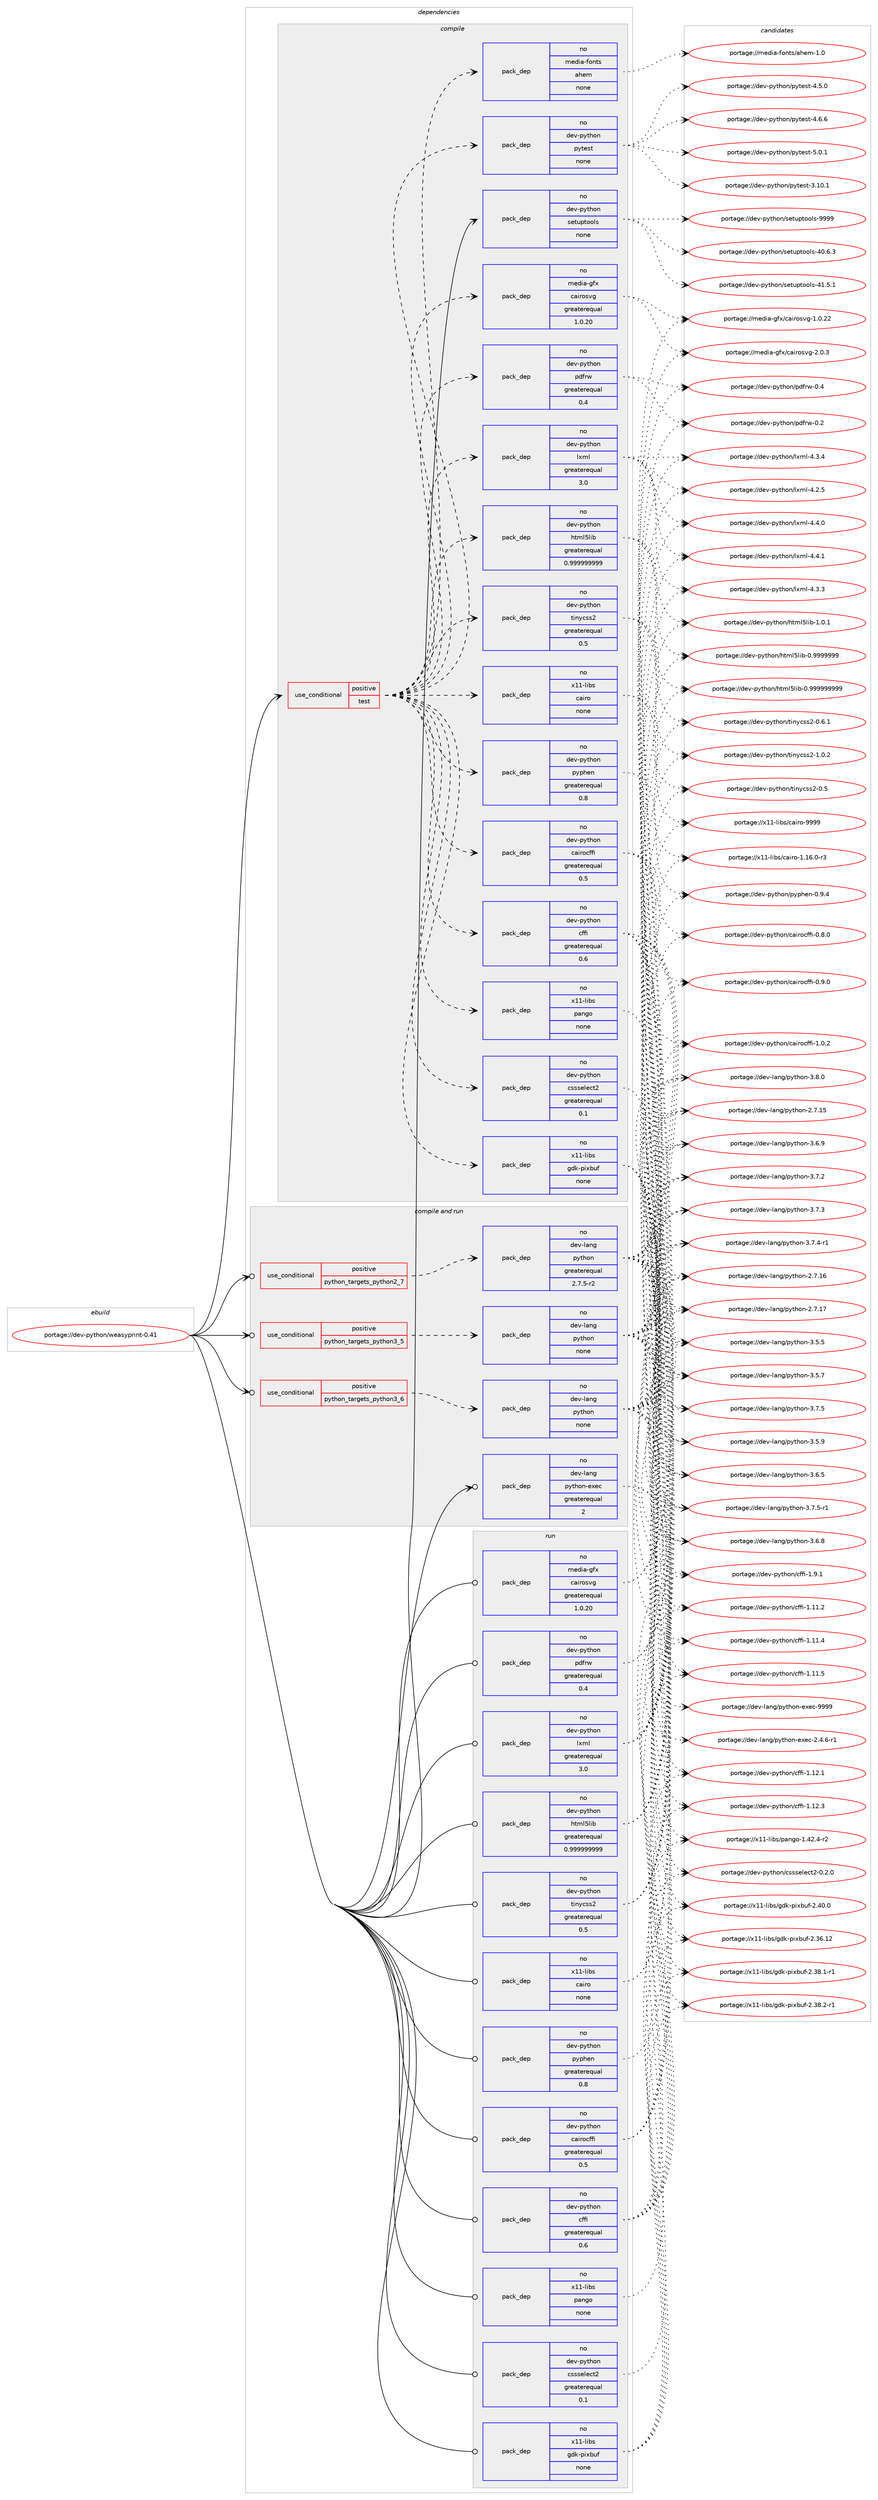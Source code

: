 digraph prolog {

# *************
# Graph options
# *************

newrank=true;
concentrate=true;
compound=true;
graph [rankdir=LR,fontname=Helvetica,fontsize=10,ranksep=1.5];#, ranksep=2.5, nodesep=0.2];
edge  [arrowhead=vee];
node  [fontname=Helvetica,fontsize=10];

# **********
# The ebuild
# **********

subgraph cluster_leftcol {
color=gray;
rank=same;
label=<<i>ebuild</i>>;
id [label="portage://dev-python/weasyprint-0.41", color=red, width=4, href="../dev-python/weasyprint-0.41.svg"];
}

# ****************
# The dependencies
# ****************

subgraph cluster_midcol {
color=gray;
label=<<i>dependencies</i>>;
subgraph cluster_compile {
fillcolor="#eeeeee";
style=filled;
label=<<i>compile</i>>;
subgraph cond40702 {
dependency178774 [label=<<TABLE BORDER="0" CELLBORDER="1" CELLSPACING="0" CELLPADDING="4"><TR><TD ROWSPAN="3" CELLPADDING="10">use_conditional</TD></TR><TR><TD>positive</TD></TR><TR><TD>test</TD></TR></TABLE>>, shape=none, color=red];
subgraph pack134651 {
dependency178775 [label=<<TABLE BORDER="0" CELLBORDER="1" CELLSPACING="0" CELLPADDING="4" WIDTH="220"><TR><TD ROWSPAN="6" CELLPADDING="30">pack_dep</TD></TR><TR><TD WIDTH="110">no</TD></TR><TR><TD>x11-libs</TD></TR><TR><TD>cairo</TD></TR><TR><TD>none</TD></TR><TR><TD></TD></TR></TABLE>>, shape=none, color=blue];
}
dependency178774:e -> dependency178775:w [weight=20,style="dashed",arrowhead="vee"];
subgraph pack134652 {
dependency178776 [label=<<TABLE BORDER="0" CELLBORDER="1" CELLSPACING="0" CELLPADDING="4" WIDTH="220"><TR><TD ROWSPAN="6" CELLPADDING="30">pack_dep</TD></TR><TR><TD WIDTH="110">no</TD></TR><TR><TD>x11-libs</TD></TR><TR><TD>gdk-pixbuf</TD></TR><TR><TD>none</TD></TR><TR><TD></TD></TR></TABLE>>, shape=none, color=blue];
}
dependency178774:e -> dependency178776:w [weight=20,style="dashed",arrowhead="vee"];
subgraph pack134653 {
dependency178777 [label=<<TABLE BORDER="0" CELLBORDER="1" CELLSPACING="0" CELLPADDING="4" WIDTH="220"><TR><TD ROWSPAN="6" CELLPADDING="30">pack_dep</TD></TR><TR><TD WIDTH="110">no</TD></TR><TR><TD>x11-libs</TD></TR><TR><TD>pango</TD></TR><TR><TD>none</TD></TR><TR><TD></TD></TR></TABLE>>, shape=none, color=blue];
}
dependency178774:e -> dependency178777:w [weight=20,style="dashed",arrowhead="vee"];
subgraph pack134654 {
dependency178778 [label=<<TABLE BORDER="0" CELLBORDER="1" CELLSPACING="0" CELLPADDING="4" WIDTH="220"><TR><TD ROWSPAN="6" CELLPADDING="30">pack_dep</TD></TR><TR><TD WIDTH="110">no</TD></TR><TR><TD>dev-python</TD></TR><TR><TD>cairocffi</TD></TR><TR><TD>greaterequal</TD></TR><TR><TD>0.5</TD></TR></TABLE>>, shape=none, color=blue];
}
dependency178774:e -> dependency178778:w [weight=20,style="dashed",arrowhead="vee"];
subgraph pack134655 {
dependency178779 [label=<<TABLE BORDER="0" CELLBORDER="1" CELLSPACING="0" CELLPADDING="4" WIDTH="220"><TR><TD ROWSPAN="6" CELLPADDING="30">pack_dep</TD></TR><TR><TD WIDTH="110">no</TD></TR><TR><TD>dev-python</TD></TR><TR><TD>cffi</TD></TR><TR><TD>greaterequal</TD></TR><TR><TD>0.6</TD></TR></TABLE>>, shape=none, color=blue];
}
dependency178774:e -> dependency178779:w [weight=20,style="dashed",arrowhead="vee"];
subgraph pack134656 {
dependency178780 [label=<<TABLE BORDER="0" CELLBORDER="1" CELLSPACING="0" CELLPADDING="4" WIDTH="220"><TR><TD ROWSPAN="6" CELLPADDING="30">pack_dep</TD></TR><TR><TD WIDTH="110">no</TD></TR><TR><TD>dev-python</TD></TR><TR><TD>cssselect2</TD></TR><TR><TD>greaterequal</TD></TR><TR><TD>0.1</TD></TR></TABLE>>, shape=none, color=blue];
}
dependency178774:e -> dependency178780:w [weight=20,style="dashed",arrowhead="vee"];
subgraph pack134657 {
dependency178781 [label=<<TABLE BORDER="0" CELLBORDER="1" CELLSPACING="0" CELLPADDING="4" WIDTH="220"><TR><TD ROWSPAN="6" CELLPADDING="30">pack_dep</TD></TR><TR><TD WIDTH="110">no</TD></TR><TR><TD>dev-python</TD></TR><TR><TD>html5lib</TD></TR><TR><TD>greaterequal</TD></TR><TR><TD>0.999999999</TD></TR></TABLE>>, shape=none, color=blue];
}
dependency178774:e -> dependency178781:w [weight=20,style="dashed",arrowhead="vee"];
subgraph pack134658 {
dependency178782 [label=<<TABLE BORDER="0" CELLBORDER="1" CELLSPACING="0" CELLPADDING="4" WIDTH="220"><TR><TD ROWSPAN="6" CELLPADDING="30">pack_dep</TD></TR><TR><TD WIDTH="110">no</TD></TR><TR><TD>dev-python</TD></TR><TR><TD>lxml</TD></TR><TR><TD>greaterequal</TD></TR><TR><TD>3.0</TD></TR></TABLE>>, shape=none, color=blue];
}
dependency178774:e -> dependency178782:w [weight=20,style="dashed",arrowhead="vee"];
subgraph pack134659 {
dependency178783 [label=<<TABLE BORDER="0" CELLBORDER="1" CELLSPACING="0" CELLPADDING="4" WIDTH="220"><TR><TD ROWSPAN="6" CELLPADDING="30">pack_dep</TD></TR><TR><TD WIDTH="110">no</TD></TR><TR><TD>dev-python</TD></TR><TR><TD>pyphen</TD></TR><TR><TD>greaterequal</TD></TR><TR><TD>0.8</TD></TR></TABLE>>, shape=none, color=blue];
}
dependency178774:e -> dependency178783:w [weight=20,style="dashed",arrowhead="vee"];
subgraph pack134660 {
dependency178784 [label=<<TABLE BORDER="0" CELLBORDER="1" CELLSPACING="0" CELLPADDING="4" WIDTH="220"><TR><TD ROWSPAN="6" CELLPADDING="30">pack_dep</TD></TR><TR><TD WIDTH="110">no</TD></TR><TR><TD>dev-python</TD></TR><TR><TD>tinycss2</TD></TR><TR><TD>greaterequal</TD></TR><TR><TD>0.5</TD></TR></TABLE>>, shape=none, color=blue];
}
dependency178774:e -> dependency178784:w [weight=20,style="dashed",arrowhead="vee"];
subgraph pack134661 {
dependency178785 [label=<<TABLE BORDER="0" CELLBORDER="1" CELLSPACING="0" CELLPADDING="4" WIDTH="220"><TR><TD ROWSPAN="6" CELLPADDING="30">pack_dep</TD></TR><TR><TD WIDTH="110">no</TD></TR><TR><TD>media-gfx</TD></TR><TR><TD>cairosvg</TD></TR><TR><TD>greaterequal</TD></TR><TR><TD>1.0.20</TD></TR></TABLE>>, shape=none, color=blue];
}
dependency178774:e -> dependency178785:w [weight=20,style="dashed",arrowhead="vee"];
subgraph pack134662 {
dependency178786 [label=<<TABLE BORDER="0" CELLBORDER="1" CELLSPACING="0" CELLPADDING="4" WIDTH="220"><TR><TD ROWSPAN="6" CELLPADDING="30">pack_dep</TD></TR><TR><TD WIDTH="110">no</TD></TR><TR><TD>dev-python</TD></TR><TR><TD>pdfrw</TD></TR><TR><TD>greaterequal</TD></TR><TR><TD>0.4</TD></TR></TABLE>>, shape=none, color=blue];
}
dependency178774:e -> dependency178786:w [weight=20,style="dashed",arrowhead="vee"];
subgraph pack134663 {
dependency178787 [label=<<TABLE BORDER="0" CELLBORDER="1" CELLSPACING="0" CELLPADDING="4" WIDTH="220"><TR><TD ROWSPAN="6" CELLPADDING="30">pack_dep</TD></TR><TR><TD WIDTH="110">no</TD></TR><TR><TD>dev-python</TD></TR><TR><TD>pytest</TD></TR><TR><TD>none</TD></TR><TR><TD></TD></TR></TABLE>>, shape=none, color=blue];
}
dependency178774:e -> dependency178787:w [weight=20,style="dashed",arrowhead="vee"];
subgraph pack134664 {
dependency178788 [label=<<TABLE BORDER="0" CELLBORDER="1" CELLSPACING="0" CELLPADDING="4" WIDTH="220"><TR><TD ROWSPAN="6" CELLPADDING="30">pack_dep</TD></TR><TR><TD WIDTH="110">no</TD></TR><TR><TD>media-fonts</TD></TR><TR><TD>ahem</TD></TR><TR><TD>none</TD></TR><TR><TD></TD></TR></TABLE>>, shape=none, color=blue];
}
dependency178774:e -> dependency178788:w [weight=20,style="dashed",arrowhead="vee"];
}
id:e -> dependency178774:w [weight=20,style="solid",arrowhead="vee"];
subgraph pack134665 {
dependency178789 [label=<<TABLE BORDER="0" CELLBORDER="1" CELLSPACING="0" CELLPADDING="4" WIDTH="220"><TR><TD ROWSPAN="6" CELLPADDING="30">pack_dep</TD></TR><TR><TD WIDTH="110">no</TD></TR><TR><TD>dev-python</TD></TR><TR><TD>setuptools</TD></TR><TR><TD>none</TD></TR><TR><TD></TD></TR></TABLE>>, shape=none, color=blue];
}
id:e -> dependency178789:w [weight=20,style="solid",arrowhead="vee"];
}
subgraph cluster_compileandrun {
fillcolor="#eeeeee";
style=filled;
label=<<i>compile and run</i>>;
subgraph cond40703 {
dependency178790 [label=<<TABLE BORDER="0" CELLBORDER="1" CELLSPACING="0" CELLPADDING="4"><TR><TD ROWSPAN="3" CELLPADDING="10">use_conditional</TD></TR><TR><TD>positive</TD></TR><TR><TD>python_targets_python2_7</TD></TR></TABLE>>, shape=none, color=red];
subgraph pack134666 {
dependency178791 [label=<<TABLE BORDER="0" CELLBORDER="1" CELLSPACING="0" CELLPADDING="4" WIDTH="220"><TR><TD ROWSPAN="6" CELLPADDING="30">pack_dep</TD></TR><TR><TD WIDTH="110">no</TD></TR><TR><TD>dev-lang</TD></TR><TR><TD>python</TD></TR><TR><TD>greaterequal</TD></TR><TR><TD>2.7.5-r2</TD></TR></TABLE>>, shape=none, color=blue];
}
dependency178790:e -> dependency178791:w [weight=20,style="dashed",arrowhead="vee"];
}
id:e -> dependency178790:w [weight=20,style="solid",arrowhead="odotvee"];
subgraph cond40704 {
dependency178792 [label=<<TABLE BORDER="0" CELLBORDER="1" CELLSPACING="0" CELLPADDING="4"><TR><TD ROWSPAN="3" CELLPADDING="10">use_conditional</TD></TR><TR><TD>positive</TD></TR><TR><TD>python_targets_python3_5</TD></TR></TABLE>>, shape=none, color=red];
subgraph pack134667 {
dependency178793 [label=<<TABLE BORDER="0" CELLBORDER="1" CELLSPACING="0" CELLPADDING="4" WIDTH="220"><TR><TD ROWSPAN="6" CELLPADDING="30">pack_dep</TD></TR><TR><TD WIDTH="110">no</TD></TR><TR><TD>dev-lang</TD></TR><TR><TD>python</TD></TR><TR><TD>none</TD></TR><TR><TD></TD></TR></TABLE>>, shape=none, color=blue];
}
dependency178792:e -> dependency178793:w [weight=20,style="dashed",arrowhead="vee"];
}
id:e -> dependency178792:w [weight=20,style="solid",arrowhead="odotvee"];
subgraph cond40705 {
dependency178794 [label=<<TABLE BORDER="0" CELLBORDER="1" CELLSPACING="0" CELLPADDING="4"><TR><TD ROWSPAN="3" CELLPADDING="10">use_conditional</TD></TR><TR><TD>positive</TD></TR><TR><TD>python_targets_python3_6</TD></TR></TABLE>>, shape=none, color=red];
subgraph pack134668 {
dependency178795 [label=<<TABLE BORDER="0" CELLBORDER="1" CELLSPACING="0" CELLPADDING="4" WIDTH="220"><TR><TD ROWSPAN="6" CELLPADDING="30">pack_dep</TD></TR><TR><TD WIDTH="110">no</TD></TR><TR><TD>dev-lang</TD></TR><TR><TD>python</TD></TR><TR><TD>none</TD></TR><TR><TD></TD></TR></TABLE>>, shape=none, color=blue];
}
dependency178794:e -> dependency178795:w [weight=20,style="dashed",arrowhead="vee"];
}
id:e -> dependency178794:w [weight=20,style="solid",arrowhead="odotvee"];
subgraph pack134669 {
dependency178796 [label=<<TABLE BORDER="0" CELLBORDER="1" CELLSPACING="0" CELLPADDING="4" WIDTH="220"><TR><TD ROWSPAN="6" CELLPADDING="30">pack_dep</TD></TR><TR><TD WIDTH="110">no</TD></TR><TR><TD>dev-lang</TD></TR><TR><TD>python-exec</TD></TR><TR><TD>greaterequal</TD></TR><TR><TD>2</TD></TR></TABLE>>, shape=none, color=blue];
}
id:e -> dependency178796:w [weight=20,style="solid",arrowhead="odotvee"];
}
subgraph cluster_run {
fillcolor="#eeeeee";
style=filled;
label=<<i>run</i>>;
subgraph pack134670 {
dependency178797 [label=<<TABLE BORDER="0" CELLBORDER="1" CELLSPACING="0" CELLPADDING="4" WIDTH="220"><TR><TD ROWSPAN="6" CELLPADDING="30">pack_dep</TD></TR><TR><TD WIDTH="110">no</TD></TR><TR><TD>dev-python</TD></TR><TR><TD>cairocffi</TD></TR><TR><TD>greaterequal</TD></TR><TR><TD>0.5</TD></TR></TABLE>>, shape=none, color=blue];
}
id:e -> dependency178797:w [weight=20,style="solid",arrowhead="odot"];
subgraph pack134671 {
dependency178798 [label=<<TABLE BORDER="0" CELLBORDER="1" CELLSPACING="0" CELLPADDING="4" WIDTH="220"><TR><TD ROWSPAN="6" CELLPADDING="30">pack_dep</TD></TR><TR><TD WIDTH="110">no</TD></TR><TR><TD>dev-python</TD></TR><TR><TD>cffi</TD></TR><TR><TD>greaterequal</TD></TR><TR><TD>0.6</TD></TR></TABLE>>, shape=none, color=blue];
}
id:e -> dependency178798:w [weight=20,style="solid",arrowhead="odot"];
subgraph pack134672 {
dependency178799 [label=<<TABLE BORDER="0" CELLBORDER="1" CELLSPACING="0" CELLPADDING="4" WIDTH="220"><TR><TD ROWSPAN="6" CELLPADDING="30">pack_dep</TD></TR><TR><TD WIDTH="110">no</TD></TR><TR><TD>dev-python</TD></TR><TR><TD>cssselect2</TD></TR><TR><TD>greaterequal</TD></TR><TR><TD>0.1</TD></TR></TABLE>>, shape=none, color=blue];
}
id:e -> dependency178799:w [weight=20,style="solid",arrowhead="odot"];
subgraph pack134673 {
dependency178800 [label=<<TABLE BORDER="0" CELLBORDER="1" CELLSPACING="0" CELLPADDING="4" WIDTH="220"><TR><TD ROWSPAN="6" CELLPADDING="30">pack_dep</TD></TR><TR><TD WIDTH="110">no</TD></TR><TR><TD>dev-python</TD></TR><TR><TD>html5lib</TD></TR><TR><TD>greaterequal</TD></TR><TR><TD>0.999999999</TD></TR></TABLE>>, shape=none, color=blue];
}
id:e -> dependency178800:w [weight=20,style="solid",arrowhead="odot"];
subgraph pack134674 {
dependency178801 [label=<<TABLE BORDER="0" CELLBORDER="1" CELLSPACING="0" CELLPADDING="4" WIDTH="220"><TR><TD ROWSPAN="6" CELLPADDING="30">pack_dep</TD></TR><TR><TD WIDTH="110">no</TD></TR><TR><TD>dev-python</TD></TR><TR><TD>lxml</TD></TR><TR><TD>greaterequal</TD></TR><TR><TD>3.0</TD></TR></TABLE>>, shape=none, color=blue];
}
id:e -> dependency178801:w [weight=20,style="solid",arrowhead="odot"];
subgraph pack134675 {
dependency178802 [label=<<TABLE BORDER="0" CELLBORDER="1" CELLSPACING="0" CELLPADDING="4" WIDTH="220"><TR><TD ROWSPAN="6" CELLPADDING="30">pack_dep</TD></TR><TR><TD WIDTH="110">no</TD></TR><TR><TD>dev-python</TD></TR><TR><TD>pdfrw</TD></TR><TR><TD>greaterequal</TD></TR><TR><TD>0.4</TD></TR></TABLE>>, shape=none, color=blue];
}
id:e -> dependency178802:w [weight=20,style="solid",arrowhead="odot"];
subgraph pack134676 {
dependency178803 [label=<<TABLE BORDER="0" CELLBORDER="1" CELLSPACING="0" CELLPADDING="4" WIDTH="220"><TR><TD ROWSPAN="6" CELLPADDING="30">pack_dep</TD></TR><TR><TD WIDTH="110">no</TD></TR><TR><TD>dev-python</TD></TR><TR><TD>pyphen</TD></TR><TR><TD>greaterequal</TD></TR><TR><TD>0.8</TD></TR></TABLE>>, shape=none, color=blue];
}
id:e -> dependency178803:w [weight=20,style="solid",arrowhead="odot"];
subgraph pack134677 {
dependency178804 [label=<<TABLE BORDER="0" CELLBORDER="1" CELLSPACING="0" CELLPADDING="4" WIDTH="220"><TR><TD ROWSPAN="6" CELLPADDING="30">pack_dep</TD></TR><TR><TD WIDTH="110">no</TD></TR><TR><TD>dev-python</TD></TR><TR><TD>tinycss2</TD></TR><TR><TD>greaterequal</TD></TR><TR><TD>0.5</TD></TR></TABLE>>, shape=none, color=blue];
}
id:e -> dependency178804:w [weight=20,style="solid",arrowhead="odot"];
subgraph pack134678 {
dependency178805 [label=<<TABLE BORDER="0" CELLBORDER="1" CELLSPACING="0" CELLPADDING="4" WIDTH="220"><TR><TD ROWSPAN="6" CELLPADDING="30">pack_dep</TD></TR><TR><TD WIDTH="110">no</TD></TR><TR><TD>media-gfx</TD></TR><TR><TD>cairosvg</TD></TR><TR><TD>greaterequal</TD></TR><TR><TD>1.0.20</TD></TR></TABLE>>, shape=none, color=blue];
}
id:e -> dependency178805:w [weight=20,style="solid",arrowhead="odot"];
subgraph pack134679 {
dependency178806 [label=<<TABLE BORDER="0" CELLBORDER="1" CELLSPACING="0" CELLPADDING="4" WIDTH="220"><TR><TD ROWSPAN="6" CELLPADDING="30">pack_dep</TD></TR><TR><TD WIDTH="110">no</TD></TR><TR><TD>x11-libs</TD></TR><TR><TD>cairo</TD></TR><TR><TD>none</TD></TR><TR><TD></TD></TR></TABLE>>, shape=none, color=blue];
}
id:e -> dependency178806:w [weight=20,style="solid",arrowhead="odot"];
subgraph pack134680 {
dependency178807 [label=<<TABLE BORDER="0" CELLBORDER="1" CELLSPACING="0" CELLPADDING="4" WIDTH="220"><TR><TD ROWSPAN="6" CELLPADDING="30">pack_dep</TD></TR><TR><TD WIDTH="110">no</TD></TR><TR><TD>x11-libs</TD></TR><TR><TD>gdk-pixbuf</TD></TR><TR><TD>none</TD></TR><TR><TD></TD></TR></TABLE>>, shape=none, color=blue];
}
id:e -> dependency178807:w [weight=20,style="solid",arrowhead="odot"];
subgraph pack134681 {
dependency178808 [label=<<TABLE BORDER="0" CELLBORDER="1" CELLSPACING="0" CELLPADDING="4" WIDTH="220"><TR><TD ROWSPAN="6" CELLPADDING="30">pack_dep</TD></TR><TR><TD WIDTH="110">no</TD></TR><TR><TD>x11-libs</TD></TR><TR><TD>pango</TD></TR><TR><TD>none</TD></TR><TR><TD></TD></TR></TABLE>>, shape=none, color=blue];
}
id:e -> dependency178808:w [weight=20,style="solid",arrowhead="odot"];
}
}

# **************
# The candidates
# **************

subgraph cluster_choices {
rank=same;
color=gray;
label=<<i>candidates</i>>;

subgraph choice134651 {
color=black;
nodesep=1;
choiceportage12049494510810598115479997105114111454946495446484511451 [label="portage://x11-libs/cairo-1.16.0-r3", color=red, width=4,href="../x11-libs/cairo-1.16.0-r3.svg"];
choiceportage120494945108105981154799971051141114557575757 [label="portage://x11-libs/cairo-9999", color=red, width=4,href="../x11-libs/cairo-9999.svg"];
dependency178775:e -> choiceportage12049494510810598115479997105114111454946495446484511451:w [style=dotted,weight="100"];
dependency178775:e -> choiceportage120494945108105981154799971051141114557575757:w [style=dotted,weight="100"];
}
subgraph choice134652 {
color=black;
nodesep=1;
choiceportage120494945108105981154710310010745112105120981171024550465154464950 [label="portage://x11-libs/gdk-pixbuf-2.36.12", color=red, width=4,href="../x11-libs/gdk-pixbuf-2.36.12.svg"];
choiceportage12049494510810598115471031001074511210512098117102455046515646494511449 [label="portage://x11-libs/gdk-pixbuf-2.38.1-r1", color=red, width=4,href="../x11-libs/gdk-pixbuf-2.38.1-r1.svg"];
choiceportage12049494510810598115471031001074511210512098117102455046515646504511449 [label="portage://x11-libs/gdk-pixbuf-2.38.2-r1", color=red, width=4,href="../x11-libs/gdk-pixbuf-2.38.2-r1.svg"];
choiceportage1204949451081059811547103100107451121051209811710245504652484648 [label="portage://x11-libs/gdk-pixbuf-2.40.0", color=red, width=4,href="../x11-libs/gdk-pixbuf-2.40.0.svg"];
dependency178776:e -> choiceportage120494945108105981154710310010745112105120981171024550465154464950:w [style=dotted,weight="100"];
dependency178776:e -> choiceportage12049494510810598115471031001074511210512098117102455046515646494511449:w [style=dotted,weight="100"];
dependency178776:e -> choiceportage12049494510810598115471031001074511210512098117102455046515646504511449:w [style=dotted,weight="100"];
dependency178776:e -> choiceportage1204949451081059811547103100107451121051209811710245504652484648:w [style=dotted,weight="100"];
}
subgraph choice134653 {
color=black;
nodesep=1;
choiceportage120494945108105981154711297110103111454946525046524511450 [label="portage://x11-libs/pango-1.42.4-r2", color=red, width=4,href="../x11-libs/pango-1.42.4-r2.svg"];
dependency178777:e -> choiceportage120494945108105981154711297110103111454946525046524511450:w [style=dotted,weight="100"];
}
subgraph choice134654 {
color=black;
nodesep=1;
choiceportage1001011184511212111610411111047999710511411199102102105454846564648 [label="portage://dev-python/cairocffi-0.8.0", color=red, width=4,href="../dev-python/cairocffi-0.8.0.svg"];
choiceportage1001011184511212111610411111047999710511411199102102105454846574648 [label="portage://dev-python/cairocffi-0.9.0", color=red, width=4,href="../dev-python/cairocffi-0.9.0.svg"];
choiceportage1001011184511212111610411111047999710511411199102102105454946484650 [label="portage://dev-python/cairocffi-1.0.2", color=red, width=4,href="../dev-python/cairocffi-1.0.2.svg"];
dependency178778:e -> choiceportage1001011184511212111610411111047999710511411199102102105454846564648:w [style=dotted,weight="100"];
dependency178778:e -> choiceportage1001011184511212111610411111047999710511411199102102105454846574648:w [style=dotted,weight="100"];
dependency178778:e -> choiceportage1001011184511212111610411111047999710511411199102102105454946484650:w [style=dotted,weight="100"];
}
subgraph choice134655 {
color=black;
nodesep=1;
choiceportage10010111845112121116104111110479910210210545494649494650 [label="portage://dev-python/cffi-1.11.2", color=red, width=4,href="../dev-python/cffi-1.11.2.svg"];
choiceportage10010111845112121116104111110479910210210545494649494652 [label="portage://dev-python/cffi-1.11.4", color=red, width=4,href="../dev-python/cffi-1.11.4.svg"];
choiceportage10010111845112121116104111110479910210210545494649494653 [label="portage://dev-python/cffi-1.11.5", color=red, width=4,href="../dev-python/cffi-1.11.5.svg"];
choiceportage10010111845112121116104111110479910210210545494649504649 [label="portage://dev-python/cffi-1.12.1", color=red, width=4,href="../dev-python/cffi-1.12.1.svg"];
choiceportage10010111845112121116104111110479910210210545494649504651 [label="portage://dev-python/cffi-1.12.3", color=red, width=4,href="../dev-python/cffi-1.12.3.svg"];
choiceportage100101118451121211161041111104799102102105454946574649 [label="portage://dev-python/cffi-1.9.1", color=red, width=4,href="../dev-python/cffi-1.9.1.svg"];
dependency178779:e -> choiceportage10010111845112121116104111110479910210210545494649494650:w [style=dotted,weight="100"];
dependency178779:e -> choiceportage10010111845112121116104111110479910210210545494649494652:w [style=dotted,weight="100"];
dependency178779:e -> choiceportage10010111845112121116104111110479910210210545494649494653:w [style=dotted,weight="100"];
dependency178779:e -> choiceportage10010111845112121116104111110479910210210545494649504649:w [style=dotted,weight="100"];
dependency178779:e -> choiceportage10010111845112121116104111110479910210210545494649504651:w [style=dotted,weight="100"];
dependency178779:e -> choiceportage100101118451121211161041111104799102102105454946574649:w [style=dotted,weight="100"];
}
subgraph choice134656 {
color=black;
nodesep=1;
choiceportage1001011184511212111610411111047991151151151011081019911650454846504648 [label="portage://dev-python/cssselect2-0.2.0", color=red, width=4,href="../dev-python/cssselect2-0.2.0.svg"];
dependency178780:e -> choiceportage1001011184511212111610411111047991151151151011081019911650454846504648:w [style=dotted,weight="100"];
}
subgraph choice134657 {
color=black;
nodesep=1;
choiceportage1001011184511212111610411111047104116109108531081059845484657575757575757 [label="portage://dev-python/html5lib-0.9999999", color=red, width=4,href="../dev-python/html5lib-0.9999999.svg"];
choiceportage10010111845112121116104111110471041161091085310810598454846575757575757575757 [label="portage://dev-python/html5lib-0.999999999", color=red, width=4,href="../dev-python/html5lib-0.999999999.svg"];
choiceportage10010111845112121116104111110471041161091085310810598454946484649 [label="portage://dev-python/html5lib-1.0.1", color=red, width=4,href="../dev-python/html5lib-1.0.1.svg"];
dependency178781:e -> choiceportage1001011184511212111610411111047104116109108531081059845484657575757575757:w [style=dotted,weight="100"];
dependency178781:e -> choiceportage10010111845112121116104111110471041161091085310810598454846575757575757575757:w [style=dotted,weight="100"];
dependency178781:e -> choiceportage10010111845112121116104111110471041161091085310810598454946484649:w [style=dotted,weight="100"];
}
subgraph choice134658 {
color=black;
nodesep=1;
choiceportage1001011184511212111610411111047108120109108455246504653 [label="portage://dev-python/lxml-4.2.5", color=red, width=4,href="../dev-python/lxml-4.2.5.svg"];
choiceportage1001011184511212111610411111047108120109108455246514651 [label="portage://dev-python/lxml-4.3.3", color=red, width=4,href="../dev-python/lxml-4.3.3.svg"];
choiceportage1001011184511212111610411111047108120109108455246514652 [label="portage://dev-python/lxml-4.3.4", color=red, width=4,href="../dev-python/lxml-4.3.4.svg"];
choiceportage1001011184511212111610411111047108120109108455246524648 [label="portage://dev-python/lxml-4.4.0", color=red, width=4,href="../dev-python/lxml-4.4.0.svg"];
choiceportage1001011184511212111610411111047108120109108455246524649 [label="portage://dev-python/lxml-4.4.1", color=red, width=4,href="../dev-python/lxml-4.4.1.svg"];
dependency178782:e -> choiceportage1001011184511212111610411111047108120109108455246504653:w [style=dotted,weight="100"];
dependency178782:e -> choiceportage1001011184511212111610411111047108120109108455246514651:w [style=dotted,weight="100"];
dependency178782:e -> choiceportage1001011184511212111610411111047108120109108455246514652:w [style=dotted,weight="100"];
dependency178782:e -> choiceportage1001011184511212111610411111047108120109108455246524648:w [style=dotted,weight="100"];
dependency178782:e -> choiceportage1001011184511212111610411111047108120109108455246524649:w [style=dotted,weight="100"];
}
subgraph choice134659 {
color=black;
nodesep=1;
choiceportage1001011184511212111610411111047112121112104101110454846574652 [label="portage://dev-python/pyphen-0.9.4", color=red, width=4,href="../dev-python/pyphen-0.9.4.svg"];
dependency178783:e -> choiceportage1001011184511212111610411111047112121112104101110454846574652:w [style=dotted,weight="100"];
}
subgraph choice134660 {
color=black;
nodesep=1;
choiceportage1001011184511212111610411111047116105110121991151155045484653 [label="portage://dev-python/tinycss2-0.5", color=red, width=4,href="../dev-python/tinycss2-0.5.svg"];
choiceportage10010111845112121116104111110471161051101219911511550454846544649 [label="portage://dev-python/tinycss2-0.6.1", color=red, width=4,href="../dev-python/tinycss2-0.6.1.svg"];
choiceportage10010111845112121116104111110471161051101219911511550454946484650 [label="portage://dev-python/tinycss2-1.0.2", color=red, width=4,href="../dev-python/tinycss2-1.0.2.svg"];
dependency178784:e -> choiceportage1001011184511212111610411111047116105110121991151155045484653:w [style=dotted,weight="100"];
dependency178784:e -> choiceportage10010111845112121116104111110471161051101219911511550454846544649:w [style=dotted,weight="100"];
dependency178784:e -> choiceportage10010111845112121116104111110471161051101219911511550454946484650:w [style=dotted,weight="100"];
}
subgraph choice134661 {
color=black;
nodesep=1;
choiceportage109101100105974510310212047999710511411111511810345494648465050 [label="portage://media-gfx/cairosvg-1.0.22", color=red, width=4,href="../media-gfx/cairosvg-1.0.22.svg"];
choiceportage1091011001059745103102120479997105114111115118103455046484651 [label="portage://media-gfx/cairosvg-2.0.3", color=red, width=4,href="../media-gfx/cairosvg-2.0.3.svg"];
dependency178785:e -> choiceportage109101100105974510310212047999710511411111511810345494648465050:w [style=dotted,weight="100"];
dependency178785:e -> choiceportage1091011001059745103102120479997105114111115118103455046484651:w [style=dotted,weight="100"];
}
subgraph choice134662 {
color=black;
nodesep=1;
choiceportage100101118451121211161041111104711210010211411945484650 [label="portage://dev-python/pdfrw-0.2", color=red, width=4,href="../dev-python/pdfrw-0.2.svg"];
choiceportage100101118451121211161041111104711210010211411945484652 [label="portage://dev-python/pdfrw-0.4", color=red, width=4,href="../dev-python/pdfrw-0.4.svg"];
dependency178786:e -> choiceportage100101118451121211161041111104711210010211411945484650:w [style=dotted,weight="100"];
dependency178786:e -> choiceportage100101118451121211161041111104711210010211411945484652:w [style=dotted,weight="100"];
}
subgraph choice134663 {
color=black;
nodesep=1;
choiceportage100101118451121211161041111104711212111610111511645514649484649 [label="portage://dev-python/pytest-3.10.1", color=red, width=4,href="../dev-python/pytest-3.10.1.svg"];
choiceportage1001011184511212111610411111047112121116101115116455246534648 [label="portage://dev-python/pytest-4.5.0", color=red, width=4,href="../dev-python/pytest-4.5.0.svg"];
choiceportage1001011184511212111610411111047112121116101115116455246544654 [label="portage://dev-python/pytest-4.6.6", color=red, width=4,href="../dev-python/pytest-4.6.6.svg"];
choiceportage1001011184511212111610411111047112121116101115116455346484649 [label="portage://dev-python/pytest-5.0.1", color=red, width=4,href="../dev-python/pytest-5.0.1.svg"];
dependency178787:e -> choiceportage100101118451121211161041111104711212111610111511645514649484649:w [style=dotted,weight="100"];
dependency178787:e -> choiceportage1001011184511212111610411111047112121116101115116455246534648:w [style=dotted,weight="100"];
dependency178787:e -> choiceportage1001011184511212111610411111047112121116101115116455246544654:w [style=dotted,weight="100"];
dependency178787:e -> choiceportage1001011184511212111610411111047112121116101115116455346484649:w [style=dotted,weight="100"];
}
subgraph choice134664 {
color=black;
nodesep=1;
choiceportage1091011001059745102111110116115479710410110945494648 [label="portage://media-fonts/ahem-1.0", color=red, width=4,href="../media-fonts/ahem-1.0.svg"];
dependency178788:e -> choiceportage1091011001059745102111110116115479710410110945494648:w [style=dotted,weight="100"];
}
subgraph choice134665 {
color=black;
nodesep=1;
choiceportage100101118451121211161041111104711510111611711211611111110811545524846544651 [label="portage://dev-python/setuptools-40.6.3", color=red, width=4,href="../dev-python/setuptools-40.6.3.svg"];
choiceportage100101118451121211161041111104711510111611711211611111110811545524946534649 [label="portage://dev-python/setuptools-41.5.1", color=red, width=4,href="../dev-python/setuptools-41.5.1.svg"];
choiceportage10010111845112121116104111110471151011161171121161111111081154557575757 [label="portage://dev-python/setuptools-9999", color=red, width=4,href="../dev-python/setuptools-9999.svg"];
dependency178789:e -> choiceportage100101118451121211161041111104711510111611711211611111110811545524846544651:w [style=dotted,weight="100"];
dependency178789:e -> choiceportage100101118451121211161041111104711510111611711211611111110811545524946534649:w [style=dotted,weight="100"];
dependency178789:e -> choiceportage10010111845112121116104111110471151011161171121161111111081154557575757:w [style=dotted,weight="100"];
}
subgraph choice134666 {
color=black;
nodesep=1;
choiceportage10010111845108971101034711212111610411111045504655464953 [label="portage://dev-lang/python-2.7.15", color=red, width=4,href="../dev-lang/python-2.7.15.svg"];
choiceportage10010111845108971101034711212111610411111045504655464954 [label="portage://dev-lang/python-2.7.16", color=red, width=4,href="../dev-lang/python-2.7.16.svg"];
choiceportage10010111845108971101034711212111610411111045504655464955 [label="portage://dev-lang/python-2.7.17", color=red, width=4,href="../dev-lang/python-2.7.17.svg"];
choiceportage100101118451089711010347112121116104111110455146534653 [label="portage://dev-lang/python-3.5.5", color=red, width=4,href="../dev-lang/python-3.5.5.svg"];
choiceportage100101118451089711010347112121116104111110455146534655 [label="portage://dev-lang/python-3.5.7", color=red, width=4,href="../dev-lang/python-3.5.7.svg"];
choiceportage100101118451089711010347112121116104111110455146534657 [label="portage://dev-lang/python-3.5.9", color=red, width=4,href="../dev-lang/python-3.5.9.svg"];
choiceportage100101118451089711010347112121116104111110455146544653 [label="portage://dev-lang/python-3.6.5", color=red, width=4,href="../dev-lang/python-3.6.5.svg"];
choiceportage100101118451089711010347112121116104111110455146544656 [label="portage://dev-lang/python-3.6.8", color=red, width=4,href="../dev-lang/python-3.6.8.svg"];
choiceportage100101118451089711010347112121116104111110455146544657 [label="portage://dev-lang/python-3.6.9", color=red, width=4,href="../dev-lang/python-3.6.9.svg"];
choiceportage100101118451089711010347112121116104111110455146554650 [label="portage://dev-lang/python-3.7.2", color=red, width=4,href="../dev-lang/python-3.7.2.svg"];
choiceportage100101118451089711010347112121116104111110455146554651 [label="portage://dev-lang/python-3.7.3", color=red, width=4,href="../dev-lang/python-3.7.3.svg"];
choiceportage1001011184510897110103471121211161041111104551465546524511449 [label="portage://dev-lang/python-3.7.4-r1", color=red, width=4,href="../dev-lang/python-3.7.4-r1.svg"];
choiceportage100101118451089711010347112121116104111110455146554653 [label="portage://dev-lang/python-3.7.5", color=red, width=4,href="../dev-lang/python-3.7.5.svg"];
choiceportage1001011184510897110103471121211161041111104551465546534511449 [label="portage://dev-lang/python-3.7.5-r1", color=red, width=4,href="../dev-lang/python-3.7.5-r1.svg"];
choiceportage100101118451089711010347112121116104111110455146564648 [label="portage://dev-lang/python-3.8.0", color=red, width=4,href="../dev-lang/python-3.8.0.svg"];
dependency178791:e -> choiceportage10010111845108971101034711212111610411111045504655464953:w [style=dotted,weight="100"];
dependency178791:e -> choiceportage10010111845108971101034711212111610411111045504655464954:w [style=dotted,weight="100"];
dependency178791:e -> choiceportage10010111845108971101034711212111610411111045504655464955:w [style=dotted,weight="100"];
dependency178791:e -> choiceportage100101118451089711010347112121116104111110455146534653:w [style=dotted,weight="100"];
dependency178791:e -> choiceportage100101118451089711010347112121116104111110455146534655:w [style=dotted,weight="100"];
dependency178791:e -> choiceportage100101118451089711010347112121116104111110455146534657:w [style=dotted,weight="100"];
dependency178791:e -> choiceportage100101118451089711010347112121116104111110455146544653:w [style=dotted,weight="100"];
dependency178791:e -> choiceportage100101118451089711010347112121116104111110455146544656:w [style=dotted,weight="100"];
dependency178791:e -> choiceportage100101118451089711010347112121116104111110455146544657:w [style=dotted,weight="100"];
dependency178791:e -> choiceportage100101118451089711010347112121116104111110455146554650:w [style=dotted,weight="100"];
dependency178791:e -> choiceportage100101118451089711010347112121116104111110455146554651:w [style=dotted,weight="100"];
dependency178791:e -> choiceportage1001011184510897110103471121211161041111104551465546524511449:w [style=dotted,weight="100"];
dependency178791:e -> choiceportage100101118451089711010347112121116104111110455146554653:w [style=dotted,weight="100"];
dependency178791:e -> choiceportage1001011184510897110103471121211161041111104551465546534511449:w [style=dotted,weight="100"];
dependency178791:e -> choiceportage100101118451089711010347112121116104111110455146564648:w [style=dotted,weight="100"];
}
subgraph choice134667 {
color=black;
nodesep=1;
choiceportage10010111845108971101034711212111610411111045504655464953 [label="portage://dev-lang/python-2.7.15", color=red, width=4,href="../dev-lang/python-2.7.15.svg"];
choiceportage10010111845108971101034711212111610411111045504655464954 [label="portage://dev-lang/python-2.7.16", color=red, width=4,href="../dev-lang/python-2.7.16.svg"];
choiceportage10010111845108971101034711212111610411111045504655464955 [label="portage://dev-lang/python-2.7.17", color=red, width=4,href="../dev-lang/python-2.7.17.svg"];
choiceportage100101118451089711010347112121116104111110455146534653 [label="portage://dev-lang/python-3.5.5", color=red, width=4,href="../dev-lang/python-3.5.5.svg"];
choiceportage100101118451089711010347112121116104111110455146534655 [label="portage://dev-lang/python-3.5.7", color=red, width=4,href="../dev-lang/python-3.5.7.svg"];
choiceportage100101118451089711010347112121116104111110455146534657 [label="portage://dev-lang/python-3.5.9", color=red, width=4,href="../dev-lang/python-3.5.9.svg"];
choiceportage100101118451089711010347112121116104111110455146544653 [label="portage://dev-lang/python-3.6.5", color=red, width=4,href="../dev-lang/python-3.6.5.svg"];
choiceportage100101118451089711010347112121116104111110455146544656 [label="portage://dev-lang/python-3.6.8", color=red, width=4,href="../dev-lang/python-3.6.8.svg"];
choiceportage100101118451089711010347112121116104111110455146544657 [label="portage://dev-lang/python-3.6.9", color=red, width=4,href="../dev-lang/python-3.6.9.svg"];
choiceportage100101118451089711010347112121116104111110455146554650 [label="portage://dev-lang/python-3.7.2", color=red, width=4,href="../dev-lang/python-3.7.2.svg"];
choiceportage100101118451089711010347112121116104111110455146554651 [label="portage://dev-lang/python-3.7.3", color=red, width=4,href="../dev-lang/python-3.7.3.svg"];
choiceportage1001011184510897110103471121211161041111104551465546524511449 [label="portage://dev-lang/python-3.7.4-r1", color=red, width=4,href="../dev-lang/python-3.7.4-r1.svg"];
choiceportage100101118451089711010347112121116104111110455146554653 [label="portage://dev-lang/python-3.7.5", color=red, width=4,href="../dev-lang/python-3.7.5.svg"];
choiceportage1001011184510897110103471121211161041111104551465546534511449 [label="portage://dev-lang/python-3.7.5-r1", color=red, width=4,href="../dev-lang/python-3.7.5-r1.svg"];
choiceportage100101118451089711010347112121116104111110455146564648 [label="portage://dev-lang/python-3.8.0", color=red, width=4,href="../dev-lang/python-3.8.0.svg"];
dependency178793:e -> choiceportage10010111845108971101034711212111610411111045504655464953:w [style=dotted,weight="100"];
dependency178793:e -> choiceportage10010111845108971101034711212111610411111045504655464954:w [style=dotted,weight="100"];
dependency178793:e -> choiceportage10010111845108971101034711212111610411111045504655464955:w [style=dotted,weight="100"];
dependency178793:e -> choiceportage100101118451089711010347112121116104111110455146534653:w [style=dotted,weight="100"];
dependency178793:e -> choiceportage100101118451089711010347112121116104111110455146534655:w [style=dotted,weight="100"];
dependency178793:e -> choiceportage100101118451089711010347112121116104111110455146534657:w [style=dotted,weight="100"];
dependency178793:e -> choiceportage100101118451089711010347112121116104111110455146544653:w [style=dotted,weight="100"];
dependency178793:e -> choiceportage100101118451089711010347112121116104111110455146544656:w [style=dotted,weight="100"];
dependency178793:e -> choiceportage100101118451089711010347112121116104111110455146544657:w [style=dotted,weight="100"];
dependency178793:e -> choiceportage100101118451089711010347112121116104111110455146554650:w [style=dotted,weight="100"];
dependency178793:e -> choiceportage100101118451089711010347112121116104111110455146554651:w [style=dotted,weight="100"];
dependency178793:e -> choiceportage1001011184510897110103471121211161041111104551465546524511449:w [style=dotted,weight="100"];
dependency178793:e -> choiceportage100101118451089711010347112121116104111110455146554653:w [style=dotted,weight="100"];
dependency178793:e -> choiceportage1001011184510897110103471121211161041111104551465546534511449:w [style=dotted,weight="100"];
dependency178793:e -> choiceportage100101118451089711010347112121116104111110455146564648:w [style=dotted,weight="100"];
}
subgraph choice134668 {
color=black;
nodesep=1;
choiceportage10010111845108971101034711212111610411111045504655464953 [label="portage://dev-lang/python-2.7.15", color=red, width=4,href="../dev-lang/python-2.7.15.svg"];
choiceportage10010111845108971101034711212111610411111045504655464954 [label="portage://dev-lang/python-2.7.16", color=red, width=4,href="../dev-lang/python-2.7.16.svg"];
choiceportage10010111845108971101034711212111610411111045504655464955 [label="portage://dev-lang/python-2.7.17", color=red, width=4,href="../dev-lang/python-2.7.17.svg"];
choiceportage100101118451089711010347112121116104111110455146534653 [label="portage://dev-lang/python-3.5.5", color=red, width=4,href="../dev-lang/python-3.5.5.svg"];
choiceportage100101118451089711010347112121116104111110455146534655 [label="portage://dev-lang/python-3.5.7", color=red, width=4,href="../dev-lang/python-3.5.7.svg"];
choiceportage100101118451089711010347112121116104111110455146534657 [label="portage://dev-lang/python-3.5.9", color=red, width=4,href="../dev-lang/python-3.5.9.svg"];
choiceportage100101118451089711010347112121116104111110455146544653 [label="portage://dev-lang/python-3.6.5", color=red, width=4,href="../dev-lang/python-3.6.5.svg"];
choiceportage100101118451089711010347112121116104111110455146544656 [label="portage://dev-lang/python-3.6.8", color=red, width=4,href="../dev-lang/python-3.6.8.svg"];
choiceportage100101118451089711010347112121116104111110455146544657 [label="portage://dev-lang/python-3.6.9", color=red, width=4,href="../dev-lang/python-3.6.9.svg"];
choiceportage100101118451089711010347112121116104111110455146554650 [label="portage://dev-lang/python-3.7.2", color=red, width=4,href="../dev-lang/python-3.7.2.svg"];
choiceportage100101118451089711010347112121116104111110455146554651 [label="portage://dev-lang/python-3.7.3", color=red, width=4,href="../dev-lang/python-3.7.3.svg"];
choiceportage1001011184510897110103471121211161041111104551465546524511449 [label="portage://dev-lang/python-3.7.4-r1", color=red, width=4,href="../dev-lang/python-3.7.4-r1.svg"];
choiceportage100101118451089711010347112121116104111110455146554653 [label="portage://dev-lang/python-3.7.5", color=red, width=4,href="../dev-lang/python-3.7.5.svg"];
choiceportage1001011184510897110103471121211161041111104551465546534511449 [label="portage://dev-lang/python-3.7.5-r1", color=red, width=4,href="../dev-lang/python-3.7.5-r1.svg"];
choiceportage100101118451089711010347112121116104111110455146564648 [label="portage://dev-lang/python-3.8.0", color=red, width=4,href="../dev-lang/python-3.8.0.svg"];
dependency178795:e -> choiceportage10010111845108971101034711212111610411111045504655464953:w [style=dotted,weight="100"];
dependency178795:e -> choiceportage10010111845108971101034711212111610411111045504655464954:w [style=dotted,weight="100"];
dependency178795:e -> choiceportage10010111845108971101034711212111610411111045504655464955:w [style=dotted,weight="100"];
dependency178795:e -> choiceportage100101118451089711010347112121116104111110455146534653:w [style=dotted,weight="100"];
dependency178795:e -> choiceportage100101118451089711010347112121116104111110455146534655:w [style=dotted,weight="100"];
dependency178795:e -> choiceportage100101118451089711010347112121116104111110455146534657:w [style=dotted,weight="100"];
dependency178795:e -> choiceportage100101118451089711010347112121116104111110455146544653:w [style=dotted,weight="100"];
dependency178795:e -> choiceportage100101118451089711010347112121116104111110455146544656:w [style=dotted,weight="100"];
dependency178795:e -> choiceportage100101118451089711010347112121116104111110455146544657:w [style=dotted,weight="100"];
dependency178795:e -> choiceportage100101118451089711010347112121116104111110455146554650:w [style=dotted,weight="100"];
dependency178795:e -> choiceportage100101118451089711010347112121116104111110455146554651:w [style=dotted,weight="100"];
dependency178795:e -> choiceportage1001011184510897110103471121211161041111104551465546524511449:w [style=dotted,weight="100"];
dependency178795:e -> choiceportage100101118451089711010347112121116104111110455146554653:w [style=dotted,weight="100"];
dependency178795:e -> choiceportage1001011184510897110103471121211161041111104551465546534511449:w [style=dotted,weight="100"];
dependency178795:e -> choiceportage100101118451089711010347112121116104111110455146564648:w [style=dotted,weight="100"];
}
subgraph choice134669 {
color=black;
nodesep=1;
choiceportage10010111845108971101034711212111610411111045101120101994550465246544511449 [label="portage://dev-lang/python-exec-2.4.6-r1", color=red, width=4,href="../dev-lang/python-exec-2.4.6-r1.svg"];
choiceportage10010111845108971101034711212111610411111045101120101994557575757 [label="portage://dev-lang/python-exec-9999", color=red, width=4,href="../dev-lang/python-exec-9999.svg"];
dependency178796:e -> choiceportage10010111845108971101034711212111610411111045101120101994550465246544511449:w [style=dotted,weight="100"];
dependency178796:e -> choiceportage10010111845108971101034711212111610411111045101120101994557575757:w [style=dotted,weight="100"];
}
subgraph choice134670 {
color=black;
nodesep=1;
choiceportage1001011184511212111610411111047999710511411199102102105454846564648 [label="portage://dev-python/cairocffi-0.8.0", color=red, width=4,href="../dev-python/cairocffi-0.8.0.svg"];
choiceportage1001011184511212111610411111047999710511411199102102105454846574648 [label="portage://dev-python/cairocffi-0.9.0", color=red, width=4,href="../dev-python/cairocffi-0.9.0.svg"];
choiceportage1001011184511212111610411111047999710511411199102102105454946484650 [label="portage://dev-python/cairocffi-1.0.2", color=red, width=4,href="../dev-python/cairocffi-1.0.2.svg"];
dependency178797:e -> choiceportage1001011184511212111610411111047999710511411199102102105454846564648:w [style=dotted,weight="100"];
dependency178797:e -> choiceportage1001011184511212111610411111047999710511411199102102105454846574648:w [style=dotted,weight="100"];
dependency178797:e -> choiceportage1001011184511212111610411111047999710511411199102102105454946484650:w [style=dotted,weight="100"];
}
subgraph choice134671 {
color=black;
nodesep=1;
choiceportage10010111845112121116104111110479910210210545494649494650 [label="portage://dev-python/cffi-1.11.2", color=red, width=4,href="../dev-python/cffi-1.11.2.svg"];
choiceportage10010111845112121116104111110479910210210545494649494652 [label="portage://dev-python/cffi-1.11.4", color=red, width=4,href="../dev-python/cffi-1.11.4.svg"];
choiceportage10010111845112121116104111110479910210210545494649494653 [label="portage://dev-python/cffi-1.11.5", color=red, width=4,href="../dev-python/cffi-1.11.5.svg"];
choiceportage10010111845112121116104111110479910210210545494649504649 [label="portage://dev-python/cffi-1.12.1", color=red, width=4,href="../dev-python/cffi-1.12.1.svg"];
choiceportage10010111845112121116104111110479910210210545494649504651 [label="portage://dev-python/cffi-1.12.3", color=red, width=4,href="../dev-python/cffi-1.12.3.svg"];
choiceportage100101118451121211161041111104799102102105454946574649 [label="portage://dev-python/cffi-1.9.1", color=red, width=4,href="../dev-python/cffi-1.9.1.svg"];
dependency178798:e -> choiceportage10010111845112121116104111110479910210210545494649494650:w [style=dotted,weight="100"];
dependency178798:e -> choiceportage10010111845112121116104111110479910210210545494649494652:w [style=dotted,weight="100"];
dependency178798:e -> choiceportage10010111845112121116104111110479910210210545494649494653:w [style=dotted,weight="100"];
dependency178798:e -> choiceportage10010111845112121116104111110479910210210545494649504649:w [style=dotted,weight="100"];
dependency178798:e -> choiceportage10010111845112121116104111110479910210210545494649504651:w [style=dotted,weight="100"];
dependency178798:e -> choiceportage100101118451121211161041111104799102102105454946574649:w [style=dotted,weight="100"];
}
subgraph choice134672 {
color=black;
nodesep=1;
choiceportage1001011184511212111610411111047991151151151011081019911650454846504648 [label="portage://dev-python/cssselect2-0.2.0", color=red, width=4,href="../dev-python/cssselect2-0.2.0.svg"];
dependency178799:e -> choiceportage1001011184511212111610411111047991151151151011081019911650454846504648:w [style=dotted,weight="100"];
}
subgraph choice134673 {
color=black;
nodesep=1;
choiceportage1001011184511212111610411111047104116109108531081059845484657575757575757 [label="portage://dev-python/html5lib-0.9999999", color=red, width=4,href="../dev-python/html5lib-0.9999999.svg"];
choiceportage10010111845112121116104111110471041161091085310810598454846575757575757575757 [label="portage://dev-python/html5lib-0.999999999", color=red, width=4,href="../dev-python/html5lib-0.999999999.svg"];
choiceportage10010111845112121116104111110471041161091085310810598454946484649 [label="portage://dev-python/html5lib-1.0.1", color=red, width=4,href="../dev-python/html5lib-1.0.1.svg"];
dependency178800:e -> choiceportage1001011184511212111610411111047104116109108531081059845484657575757575757:w [style=dotted,weight="100"];
dependency178800:e -> choiceportage10010111845112121116104111110471041161091085310810598454846575757575757575757:w [style=dotted,weight="100"];
dependency178800:e -> choiceportage10010111845112121116104111110471041161091085310810598454946484649:w [style=dotted,weight="100"];
}
subgraph choice134674 {
color=black;
nodesep=1;
choiceportage1001011184511212111610411111047108120109108455246504653 [label="portage://dev-python/lxml-4.2.5", color=red, width=4,href="../dev-python/lxml-4.2.5.svg"];
choiceportage1001011184511212111610411111047108120109108455246514651 [label="portage://dev-python/lxml-4.3.3", color=red, width=4,href="../dev-python/lxml-4.3.3.svg"];
choiceportage1001011184511212111610411111047108120109108455246514652 [label="portage://dev-python/lxml-4.3.4", color=red, width=4,href="../dev-python/lxml-4.3.4.svg"];
choiceportage1001011184511212111610411111047108120109108455246524648 [label="portage://dev-python/lxml-4.4.0", color=red, width=4,href="../dev-python/lxml-4.4.0.svg"];
choiceportage1001011184511212111610411111047108120109108455246524649 [label="portage://dev-python/lxml-4.4.1", color=red, width=4,href="../dev-python/lxml-4.4.1.svg"];
dependency178801:e -> choiceportage1001011184511212111610411111047108120109108455246504653:w [style=dotted,weight="100"];
dependency178801:e -> choiceportage1001011184511212111610411111047108120109108455246514651:w [style=dotted,weight="100"];
dependency178801:e -> choiceportage1001011184511212111610411111047108120109108455246514652:w [style=dotted,weight="100"];
dependency178801:e -> choiceportage1001011184511212111610411111047108120109108455246524648:w [style=dotted,weight="100"];
dependency178801:e -> choiceportage1001011184511212111610411111047108120109108455246524649:w [style=dotted,weight="100"];
}
subgraph choice134675 {
color=black;
nodesep=1;
choiceportage100101118451121211161041111104711210010211411945484650 [label="portage://dev-python/pdfrw-0.2", color=red, width=4,href="../dev-python/pdfrw-0.2.svg"];
choiceportage100101118451121211161041111104711210010211411945484652 [label="portage://dev-python/pdfrw-0.4", color=red, width=4,href="../dev-python/pdfrw-0.4.svg"];
dependency178802:e -> choiceportage100101118451121211161041111104711210010211411945484650:w [style=dotted,weight="100"];
dependency178802:e -> choiceportage100101118451121211161041111104711210010211411945484652:w [style=dotted,weight="100"];
}
subgraph choice134676 {
color=black;
nodesep=1;
choiceportage1001011184511212111610411111047112121112104101110454846574652 [label="portage://dev-python/pyphen-0.9.4", color=red, width=4,href="../dev-python/pyphen-0.9.4.svg"];
dependency178803:e -> choiceportage1001011184511212111610411111047112121112104101110454846574652:w [style=dotted,weight="100"];
}
subgraph choice134677 {
color=black;
nodesep=1;
choiceportage1001011184511212111610411111047116105110121991151155045484653 [label="portage://dev-python/tinycss2-0.5", color=red, width=4,href="../dev-python/tinycss2-0.5.svg"];
choiceportage10010111845112121116104111110471161051101219911511550454846544649 [label="portage://dev-python/tinycss2-0.6.1", color=red, width=4,href="../dev-python/tinycss2-0.6.1.svg"];
choiceportage10010111845112121116104111110471161051101219911511550454946484650 [label="portage://dev-python/tinycss2-1.0.2", color=red, width=4,href="../dev-python/tinycss2-1.0.2.svg"];
dependency178804:e -> choiceportage1001011184511212111610411111047116105110121991151155045484653:w [style=dotted,weight="100"];
dependency178804:e -> choiceportage10010111845112121116104111110471161051101219911511550454846544649:w [style=dotted,weight="100"];
dependency178804:e -> choiceportage10010111845112121116104111110471161051101219911511550454946484650:w [style=dotted,weight="100"];
}
subgraph choice134678 {
color=black;
nodesep=1;
choiceportage109101100105974510310212047999710511411111511810345494648465050 [label="portage://media-gfx/cairosvg-1.0.22", color=red, width=4,href="../media-gfx/cairosvg-1.0.22.svg"];
choiceportage1091011001059745103102120479997105114111115118103455046484651 [label="portage://media-gfx/cairosvg-2.0.3", color=red, width=4,href="../media-gfx/cairosvg-2.0.3.svg"];
dependency178805:e -> choiceportage109101100105974510310212047999710511411111511810345494648465050:w [style=dotted,weight="100"];
dependency178805:e -> choiceportage1091011001059745103102120479997105114111115118103455046484651:w [style=dotted,weight="100"];
}
subgraph choice134679 {
color=black;
nodesep=1;
choiceportage12049494510810598115479997105114111454946495446484511451 [label="portage://x11-libs/cairo-1.16.0-r3", color=red, width=4,href="../x11-libs/cairo-1.16.0-r3.svg"];
choiceportage120494945108105981154799971051141114557575757 [label="portage://x11-libs/cairo-9999", color=red, width=4,href="../x11-libs/cairo-9999.svg"];
dependency178806:e -> choiceportage12049494510810598115479997105114111454946495446484511451:w [style=dotted,weight="100"];
dependency178806:e -> choiceportage120494945108105981154799971051141114557575757:w [style=dotted,weight="100"];
}
subgraph choice134680 {
color=black;
nodesep=1;
choiceportage120494945108105981154710310010745112105120981171024550465154464950 [label="portage://x11-libs/gdk-pixbuf-2.36.12", color=red, width=4,href="../x11-libs/gdk-pixbuf-2.36.12.svg"];
choiceportage12049494510810598115471031001074511210512098117102455046515646494511449 [label="portage://x11-libs/gdk-pixbuf-2.38.1-r1", color=red, width=4,href="../x11-libs/gdk-pixbuf-2.38.1-r1.svg"];
choiceportage12049494510810598115471031001074511210512098117102455046515646504511449 [label="portage://x11-libs/gdk-pixbuf-2.38.2-r1", color=red, width=4,href="../x11-libs/gdk-pixbuf-2.38.2-r1.svg"];
choiceportage1204949451081059811547103100107451121051209811710245504652484648 [label="portage://x11-libs/gdk-pixbuf-2.40.0", color=red, width=4,href="../x11-libs/gdk-pixbuf-2.40.0.svg"];
dependency178807:e -> choiceportage120494945108105981154710310010745112105120981171024550465154464950:w [style=dotted,weight="100"];
dependency178807:e -> choiceportage12049494510810598115471031001074511210512098117102455046515646494511449:w [style=dotted,weight="100"];
dependency178807:e -> choiceportage12049494510810598115471031001074511210512098117102455046515646504511449:w [style=dotted,weight="100"];
dependency178807:e -> choiceportage1204949451081059811547103100107451121051209811710245504652484648:w [style=dotted,weight="100"];
}
subgraph choice134681 {
color=black;
nodesep=1;
choiceportage120494945108105981154711297110103111454946525046524511450 [label="portage://x11-libs/pango-1.42.4-r2", color=red, width=4,href="../x11-libs/pango-1.42.4-r2.svg"];
dependency178808:e -> choiceportage120494945108105981154711297110103111454946525046524511450:w [style=dotted,weight="100"];
}
}

}
